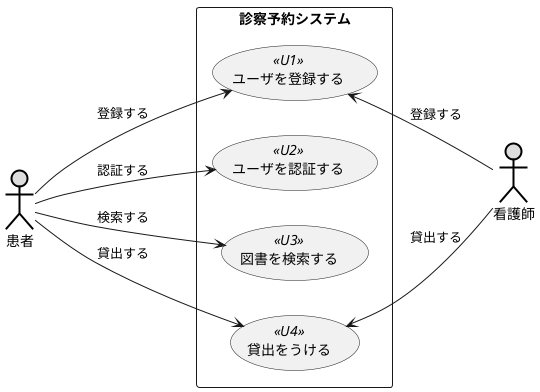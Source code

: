 @startuml 演習
left to right direction
actor 患者#DDDDDD;line:black;line.bold;
actor 看護師#DDDDDD;line:black;line.bold;
rectangle 診察予約システム {
usecase ユーザを登録する << U1 >>
usecase ユーザを認証する << U2 >>
usecase 図書を検索する << U3 >>
usecase 貸出をうける << U4 >>
}
患者--> ユーザを登録する : 登録する
患者---> ユーザを認証する : 認証する
患者---> 図書を検索する : 検索する
患者--> 貸出をうける : 貸出する
ユーザを登録する <-- 看護師 : 登録する
貸出をうける <-- 看護師 : 貸出する
@enduml